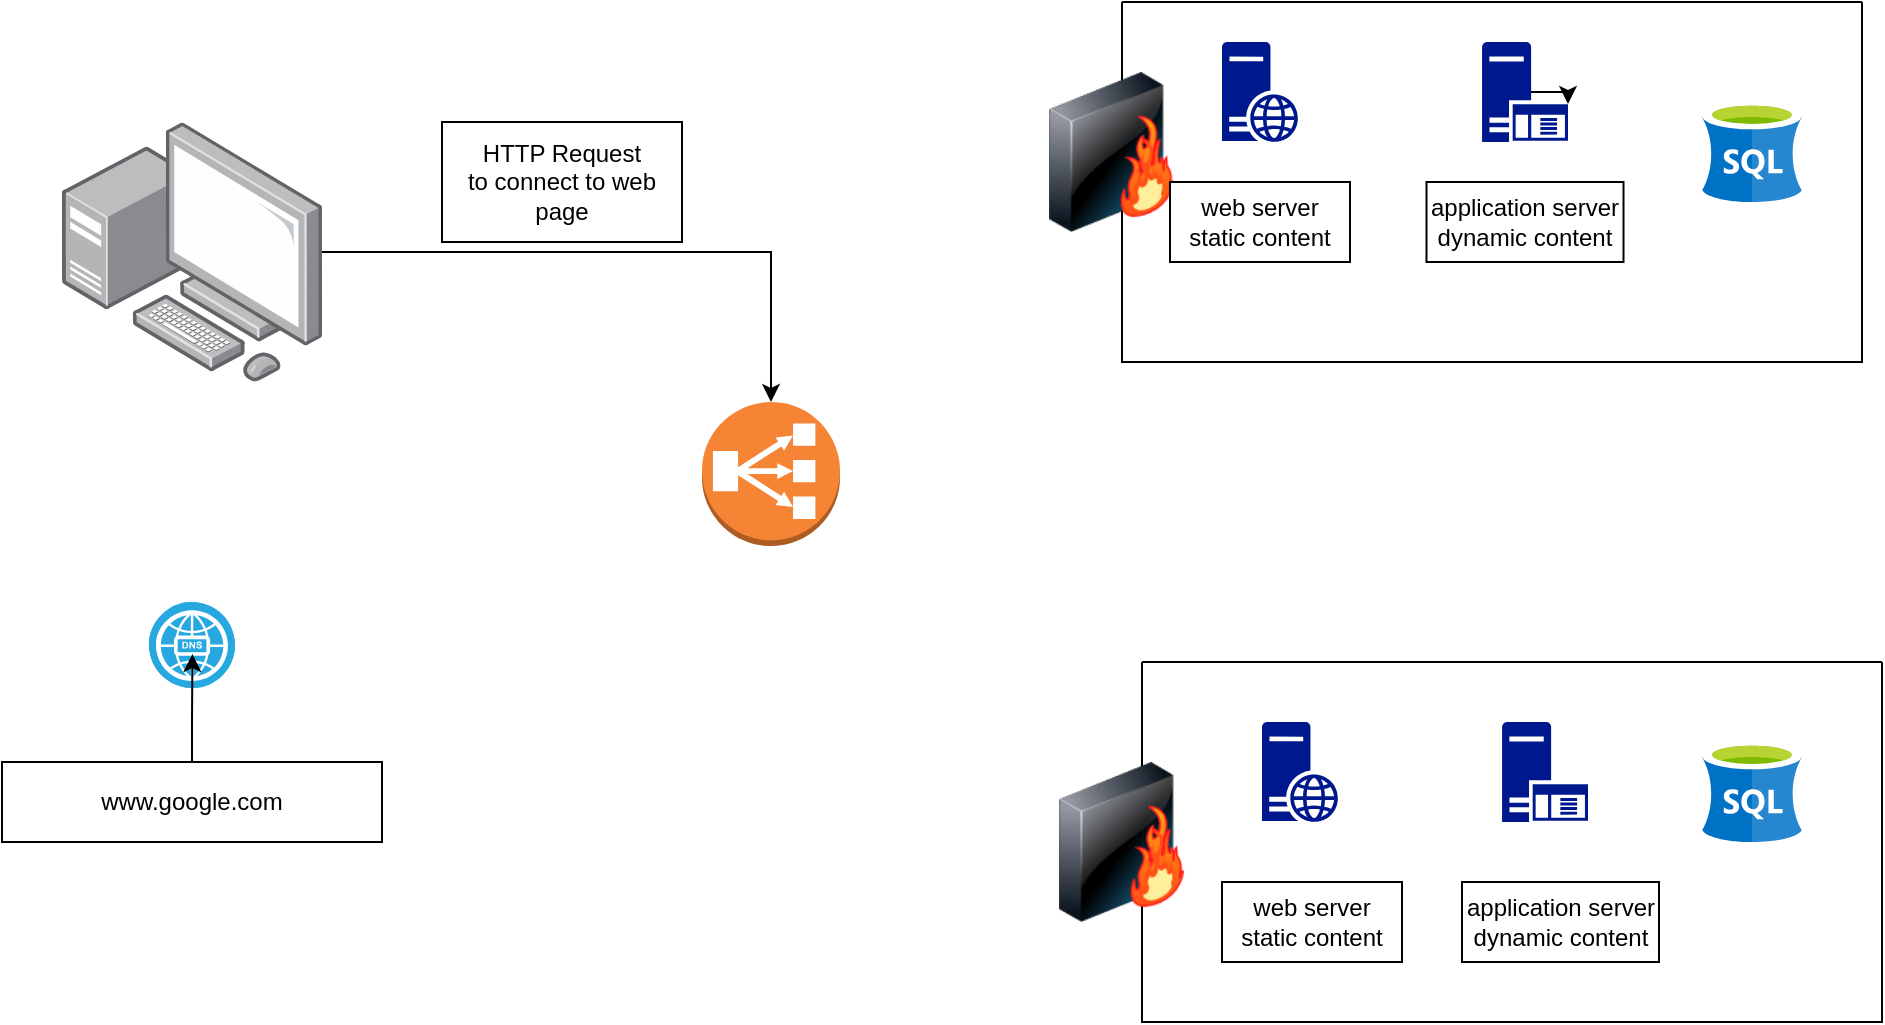 <mxfile version="23.0.2" type="github">
  <diagram name="Page-1" id="saoyoijAeDd4yDNDcfQc">
    <mxGraphModel dx="1644" dy="454" grid="1" gridSize="10" guides="1" tooltips="1" connect="1" arrows="1" fold="1" page="1" pageScale="1" pageWidth="850" pageHeight="1100" math="0" shadow="0">
      <root>
        <mxCell id="0" />
        <mxCell id="1" parent="0" />
        <mxCell id="Yz-v0TC8eiI26obfN1uH-1" value="" style="swimlane;startSize=0;" vertex="1" parent="1">
          <mxGeometry x="400" y="370" width="370" height="180" as="geometry" />
        </mxCell>
        <mxCell id="Yz-v0TC8eiI26obfN1uH-3" value="" style="sketch=0;aspect=fixed;pointerEvents=1;shadow=0;dashed=0;html=1;strokeColor=none;labelPosition=center;verticalLabelPosition=bottom;verticalAlign=top;align=center;fillColor=#00188D;shape=mxgraph.mscae.enterprise.web_server" vertex="1" parent="Yz-v0TC8eiI26obfN1uH-1">
          <mxGeometry x="60" y="30" width="38" height="50" as="geometry" />
        </mxCell>
        <mxCell id="Yz-v0TC8eiI26obfN1uH-5" value="" style="sketch=0;aspect=fixed;pointerEvents=1;shadow=0;dashed=0;html=1;strokeColor=none;labelPosition=center;verticalLabelPosition=bottom;verticalAlign=top;align=center;fillColor=#00188D;shape=mxgraph.mscae.enterprise.application_server" vertex="1" parent="Yz-v0TC8eiI26obfN1uH-1">
          <mxGeometry x="180" y="30" width="43" height="50" as="geometry" />
        </mxCell>
        <mxCell id="Yz-v0TC8eiI26obfN1uH-7" value="" style="image;sketch=0;aspect=fixed;html=1;points=[];align=center;fontSize=12;image=img/lib/mscae/dep/SQL_Server_Stretch_DB.svg;" vertex="1" parent="Yz-v0TC8eiI26obfN1uH-1">
          <mxGeometry x="280" y="40" width="50" height="50" as="geometry" />
        </mxCell>
        <mxCell id="Yz-v0TC8eiI26obfN1uH-18" value="web server&lt;br&gt;static content" style="rounded=0;whiteSpace=wrap;html=1;" vertex="1" parent="Yz-v0TC8eiI26obfN1uH-1">
          <mxGeometry x="40" y="110" width="90" height="40" as="geometry" />
        </mxCell>
        <mxCell id="Yz-v0TC8eiI26obfN1uH-19" value="application server&lt;br&gt;dynamic content" style="rounded=0;whiteSpace=wrap;html=1;" vertex="1" parent="Yz-v0TC8eiI26obfN1uH-1">
          <mxGeometry x="160" y="110" width="98.5" height="40" as="geometry" />
        </mxCell>
        <mxCell id="Yz-v0TC8eiI26obfN1uH-2" value="" style="swimlane;startSize=0;" vertex="1" parent="1">
          <mxGeometry x="390" y="40" width="370" height="180" as="geometry" />
        </mxCell>
        <mxCell id="Yz-v0TC8eiI26obfN1uH-4" value="" style="sketch=0;aspect=fixed;pointerEvents=1;shadow=0;dashed=0;html=1;strokeColor=none;labelPosition=center;verticalLabelPosition=bottom;verticalAlign=top;align=center;fillColor=#00188D;shape=mxgraph.mscae.enterprise.web_server" vertex="1" parent="Yz-v0TC8eiI26obfN1uH-2">
          <mxGeometry x="50" y="20" width="38" height="50" as="geometry" />
        </mxCell>
        <mxCell id="Yz-v0TC8eiI26obfN1uH-6" value="" style="sketch=0;aspect=fixed;pointerEvents=1;shadow=0;dashed=0;html=1;strokeColor=none;labelPosition=center;verticalLabelPosition=bottom;verticalAlign=top;align=center;fillColor=#00188D;shape=mxgraph.mscae.enterprise.application_server" vertex="1" parent="Yz-v0TC8eiI26obfN1uH-2">
          <mxGeometry x="180" y="20" width="43" height="50" as="geometry" />
        </mxCell>
        <mxCell id="Yz-v0TC8eiI26obfN1uH-8" value="" style="image;sketch=0;aspect=fixed;html=1;points=[];align=center;fontSize=12;image=img/lib/mscae/dep/SQL_Server_Stretch_DB.svg;" vertex="1" parent="Yz-v0TC8eiI26obfN1uH-2">
          <mxGeometry x="290" y="50" width="50" height="50" as="geometry" />
        </mxCell>
        <mxCell id="Yz-v0TC8eiI26obfN1uH-10" value="" style="image;html=1;image=img/lib/clip_art/networking/Firewall-page1_128x128.png" vertex="1" parent="Yz-v0TC8eiI26obfN1uH-2">
          <mxGeometry x="-45" y="35" width="80" height="80" as="geometry" />
        </mxCell>
        <mxCell id="Yz-v0TC8eiI26obfN1uH-12" style="edgeStyle=orthogonalEdgeStyle;rounded=0;orthogonalLoop=1;jettySize=auto;html=1;exitX=0.57;exitY=0.5;exitDx=0;exitDy=0;exitPerimeter=0;entryX=1;entryY=0.62;entryDx=0;entryDy=0;entryPerimeter=0;" edge="1" parent="Yz-v0TC8eiI26obfN1uH-2" source="Yz-v0TC8eiI26obfN1uH-6" target="Yz-v0TC8eiI26obfN1uH-6">
          <mxGeometry relative="1" as="geometry" />
        </mxCell>
        <mxCell id="Yz-v0TC8eiI26obfN1uH-13" value="web server&lt;br&gt;static content" style="rounded=0;whiteSpace=wrap;html=1;" vertex="1" parent="Yz-v0TC8eiI26obfN1uH-2">
          <mxGeometry x="24" y="90" width="90" height="40" as="geometry" />
        </mxCell>
        <mxCell id="Yz-v0TC8eiI26obfN1uH-17" value="application server&lt;br&gt;dynamic content" style="rounded=0;whiteSpace=wrap;html=1;" vertex="1" parent="Yz-v0TC8eiI26obfN1uH-2">
          <mxGeometry x="152.25" y="90" width="98.5" height="40" as="geometry" />
        </mxCell>
        <mxCell id="Yz-v0TC8eiI26obfN1uH-11" value="" style="image;html=1;image=img/lib/clip_art/networking/Firewall-page1_128x128.png" vertex="1" parent="1">
          <mxGeometry x="350" y="420" width="80" height="80" as="geometry" />
        </mxCell>
        <mxCell id="Yz-v0TC8eiI26obfN1uH-20" value="" style="outlineConnect=0;dashed=0;verticalLabelPosition=bottom;verticalAlign=top;align=center;html=1;shape=mxgraph.aws3.classic_load_balancer;fillColor=#F58534;gradientColor=none;" vertex="1" parent="1">
          <mxGeometry x="180" y="240" width="69" height="72" as="geometry" />
        </mxCell>
        <mxCell id="Yz-v0TC8eiI26obfN1uH-24" style="edgeStyle=orthogonalEdgeStyle;rounded=0;orthogonalLoop=1;jettySize=auto;html=1;" edge="1" parent="1" source="Yz-v0TC8eiI26obfN1uH-21" target="Yz-v0TC8eiI26obfN1uH-20">
          <mxGeometry relative="1" as="geometry" />
        </mxCell>
        <mxCell id="Yz-v0TC8eiI26obfN1uH-21" value="" style="image;points=[];aspect=fixed;html=1;align=center;shadow=0;dashed=0;image=img/lib/allied_telesis/computer_and_terminals/Personal_Computer_with_Server.svg;" vertex="1" parent="1">
          <mxGeometry x="-140" y="100" width="130" height="130" as="geometry" />
        </mxCell>
        <mxCell id="Yz-v0TC8eiI26obfN1uH-22" value="" style="fillColor=#28A8E0;verticalLabelPosition=bottom;sketch=0;html=1;strokeColor=#ffffff;verticalAlign=top;align=center;points=[[0.145,0.145,0],[0.5,0,0],[0.855,0.145,0],[1,0.5,0],[0.855,0.855,0],[0.5,1,0],[0.145,0.855,0],[0,0.5,0]];pointerEvents=1;shape=mxgraph.cisco_safe.compositeIcon;bgIcon=ellipse;resIcon=mxgraph.cisco_safe.capability.dns;" vertex="1" parent="1">
          <mxGeometry x="-96.5" y="340" width="43" height="43" as="geometry" />
        </mxCell>
        <mxCell id="Yz-v0TC8eiI26obfN1uH-23" value="www.google.com" style="rounded=0;whiteSpace=wrap;html=1;" vertex="1" parent="1">
          <mxGeometry x="-170" y="420" width="190" height="40" as="geometry" />
        </mxCell>
        <mxCell id="Yz-v0TC8eiI26obfN1uH-25" value="HTTP Request&lt;br&gt;to connect to web page" style="rounded=0;whiteSpace=wrap;html=1;" vertex="1" parent="1">
          <mxGeometry x="50" y="100" width="120" height="60" as="geometry" />
        </mxCell>
        <mxCell id="Yz-v0TC8eiI26obfN1uH-26" style="edgeStyle=orthogonalEdgeStyle;rounded=0;orthogonalLoop=1;jettySize=auto;html=1;entryX=0.505;entryY=0.605;entryDx=0;entryDy=0;entryPerimeter=0;" edge="1" parent="1" source="Yz-v0TC8eiI26obfN1uH-23" target="Yz-v0TC8eiI26obfN1uH-22">
          <mxGeometry relative="1" as="geometry" />
        </mxCell>
      </root>
    </mxGraphModel>
  </diagram>
</mxfile>

